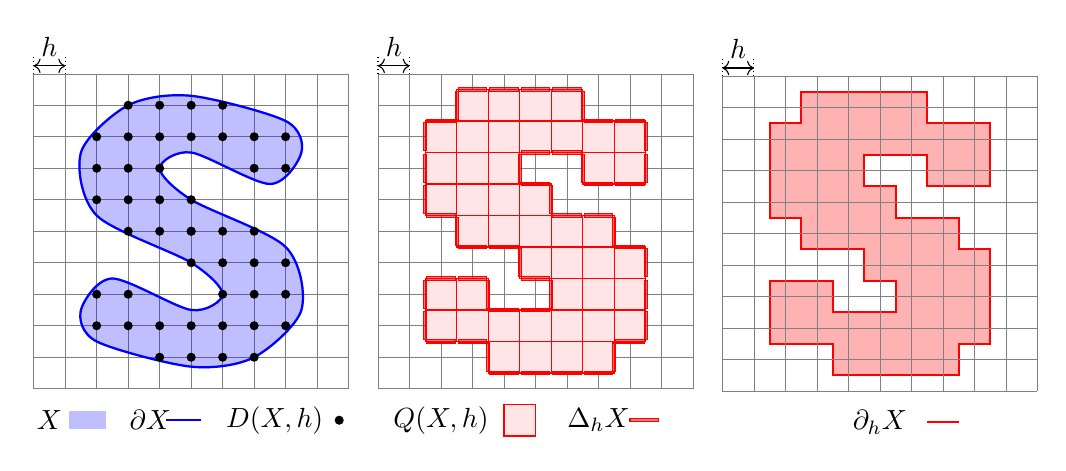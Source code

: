 
\begin{tikzpicture}[x=0.4cm,y=0.4cm]
  % grids
  \draw[help lines,step=0.4cm] (0,0) grid (10,10);
  % shape
  \draw[draw,thick,fill,color=blue,nearly transparent] plot[smooth cycle] 
            coordinates{(5,9.3) (8,8.5) (8.5,7.5) (7.5,6.5) (5,7.5) (4,7) (5,6) (8,4.5) (8.5,2.5) (7,1)
                        (5,0.7) (2,1.5) (1.5,2.5) (2.5,3.5) (5,2.5) (6,3) (5,4) (2,5.5) (1.5,7.5) (3,9)} -- cycle;
  % shape boundary          
  \draw[draw,thick,color=blue] plot[smooth cycle] 
            coordinates{(5,9.3) (8,8.5) (8.5,7.5) (7.5,6.5) (5,7.5) (4,7) (5,6) (8,4.5) (8.5,2.5) (7,1)
                        (5,0.7) (2,1.5) (1.5,2.5) (2.5,3.5) (5,2.5) (6,3) (5,4) (2,5.5) (1.5,7.5) (3,9)} -- cycle;
  % gauss digitization
  \foreach \x/\y in {3/9,4/9,5/9,6/9,2/8,3/8,4/8,5/8,6/8,7/8,8/8,2/7,3/7,4/7,7/7,8/7,2/6,3/6,4/6,5/6,3/5,4/5,5/5} {
    \draw[color=black,fill] (\x,\y) circle (0.5mm);
    \draw[color=black,fill] (10-\x,10-\y) circle (0.5mm);
  };
  % legend
  \node at(0.5,-1) {$X$};
  \node[rectangle,fill,color=blue,nearly transparent] at(1.7,-1) {\mbox{~~}};
  \node at(3.7,-1) {$\partial X$};
  \draw[draw,thick,color=blue] (4.2,-1) -- (5.3,-1);
  \node at(7.8,-1) {$D(X,h)$~~};
  \draw[color=black,fill] (9.7,-1) circle (0.5mm);
  \draw[densely dotted,black] (0,10) -- (0,10.6);
  \draw[densely dotted,black] (1,10) -- (1,10.6);
  \draw[<->,black] (0,10.25) -- (1,10.25) node[midway,above] {$h$};
\end{tikzpicture}
~
\begin{tikzpicture}[x=0.4cm,y=0.4cm]
  \draw[help lines,step=0.4cm] (0,0) grid (10,10);
  % QhZ
  \foreach \x/\y in {3/9,4/9,5/9,6/9,2/8,3/8,4/8,5/8,6/8,7/8,8/8,2/7,3/7,4/7,7/7,8/7,2/6,3/6,4/6,5/6,3/5,4/5,5/5} {
    \draw[color=red!10!white,fill] (\x-0.5,\y-0.5) rectangle (\x+0.5,\y+0.5);
    \draw[draw,thin,color=red] (\x-0.5,\y-0.5) rectangle (\x+0.5,\y+0.5);
    \draw[color=red!10!white,fill] (10-\x-0.5,10-\y-0.5) rectangle (10-\x+0.5,10-\y+0.5);
    \draw[draw,thin,color=red] (10-\x-0.5,10-\y-0.5) rectangle (10-\x+0.5,10-\y+0.5);
  };
  % horizontal boundary edges
  \foreach \x/\y in {3/9,4/9,5/9,6/9,7/8,8/8,8/6,7/6,6/7,5/7,5/6,6/5,7/5,8/4,8/1} {
    \draw[color=red,fill,opacity=0.5] (\x-0.45,\y+0.45) rectangle (\x+0.45,\y+0.55);
    \draw[draw,color=red] (\x-0.45,\y+0.45) rectangle (\x+0.45,\y+0.55);
    \draw[color=red,fill,opacity=0.5] (10-\x-0.45,9-\y+0.45) rectangle (10-\x+0.45,9-\y+0.55);
    \draw[draw,color=red] (10-\x-0.45,9-\y+0.45) rectangle (10-\x+0.45,9-\y+0.55);
  }
  % vertical boundary edges
  \foreach \x/\y in {6/9,8/8,8/7,6/7,4/7,5/6,7/5,8/4,8/3,8/2,7/1} {
    \draw[color=red,fill,opacity=0.5] (\x+0.45,\y-0.45) rectangle (\x+0.55,\y+0.45);
    \draw[draw,color=red] (\x+0.45,\y-0.45) rectangle (\x+0.55,\y+0.45);
);
    \draw[color=red,fill,opacity=0.5] (9-\x+0.45,10-\y-0.45) rectangle (9-\x+0.55,10-\y+0.45);
    \draw[draw,color=red] (9-\x+0.45,10-\y-0.45) rectangle (9-\x+0.55,10-\y+0.45);
);
  }
  %% \node at(0.5,-1) {$X$};
  %% \node[rectangle,fill,color=blue,nearly transparent] at(1.7,-1) {\mbox{~~}};
  \node at(2,-1) {$Q(X,h)$};
  \draw[color=red!10!white,fill] (4,-1.5) rectangle (5,-0.5);
  \draw[thin,draw,color=red] (4,-1.5) rectangle (5,-0.5);
  \node at(7,-1) {$\Delta_h X$};
  \draw[color=red,fill,opacity=0.5] (8,-0.95) rectangle (8.9,-1.05);
  \draw[draw,color=red] (8,-0.95) rectangle (8.9,-1.05);
  \draw[densely dotted,black] (0,10) -- (0,10.6);
  \draw[densely dotted,black] (1,10) -- (1,10.6);
  \draw[<->,black] (0,10.25) -- (1,10.25) node[midway,above] {$h$};
\end{tikzpicture}
~
\begin{tikzpicture}[x=0.4cm,y=0.4cm]
  % QhZ
  \foreach \x/\y in {3/9,4/9,5/9,6/9,2/8,3/8,4/8,5/8,6/8,7/8,8/8,2/7,3/7,4/7,7/7,8/7,2/6,3/6,4/6,5/6,3/5,4/5,5/5} {
    \draw[color=red!30!white,fill] (\x-0.5,\y-0.5) rectangle (\x+0.5,\y+0.5);
    \draw[color=red!30!white,fill] (10-\x-0.5,10-\y-0.5) rectangle (10-\x+0.5,10-\y+0.5);
  };
  % \partial_h X
  \draw[color=red,thick] (2.5,9.5) -- (6.5,9.5) -- (6.5,8.5) -- (8.5,8.5) -- (8.5,6.5) -- (6.5,6.5)
                             -- (6.5,7.5) -- (4.5,7.5) -- (4.5,6.5) -- (5.5,6.5) -- (5.5,5.5) -- (7.5,5.5) 
                             -- (7.5,4.5) -- (8.5,4.5) -- (8.5,1.5) -- (7.5,1.5) -- (7.5,0.5) -- (3.5,0.5)
                             -- (3.5,1.5) -- (1.5,1.5) -- (1.5,3.5) -- (3.5,3.5) -- (3.5,2.5) -- (5.5,2.5)
                             -- (5.5,3.5) -- (4.5,3.5) -- (4.5,4.5) -- (2.5,4.5) -- (2.5,5.5) -- (1.5,5.5)
                             -- (1.5,8.5) -- (2.5,8.5) -- cycle;
  % grids
  \draw[help lines,step=0.4cm] (0,0) grid (10,10);
  %  \node at(2.5,-1) {$\Body{DSh}{h}$~~};
  %\node[color=red!30!white,fill] at(4.5,-1) {\mbox{~~}};
  \node at(5,-1) {$\partial_h X$};
  \draw[color=red,thick] (6.5,-1) -- (7.5,-1);
  \draw[densely dotted,black] (0,10) -- (0,10.6);
  \draw[densely dotted,black] (1,10) -- (1,10.6);
  \draw[<->,black] (0,10.25) -- (1,10.25) node[midway,above] {$h$};
\end{tikzpicture}

